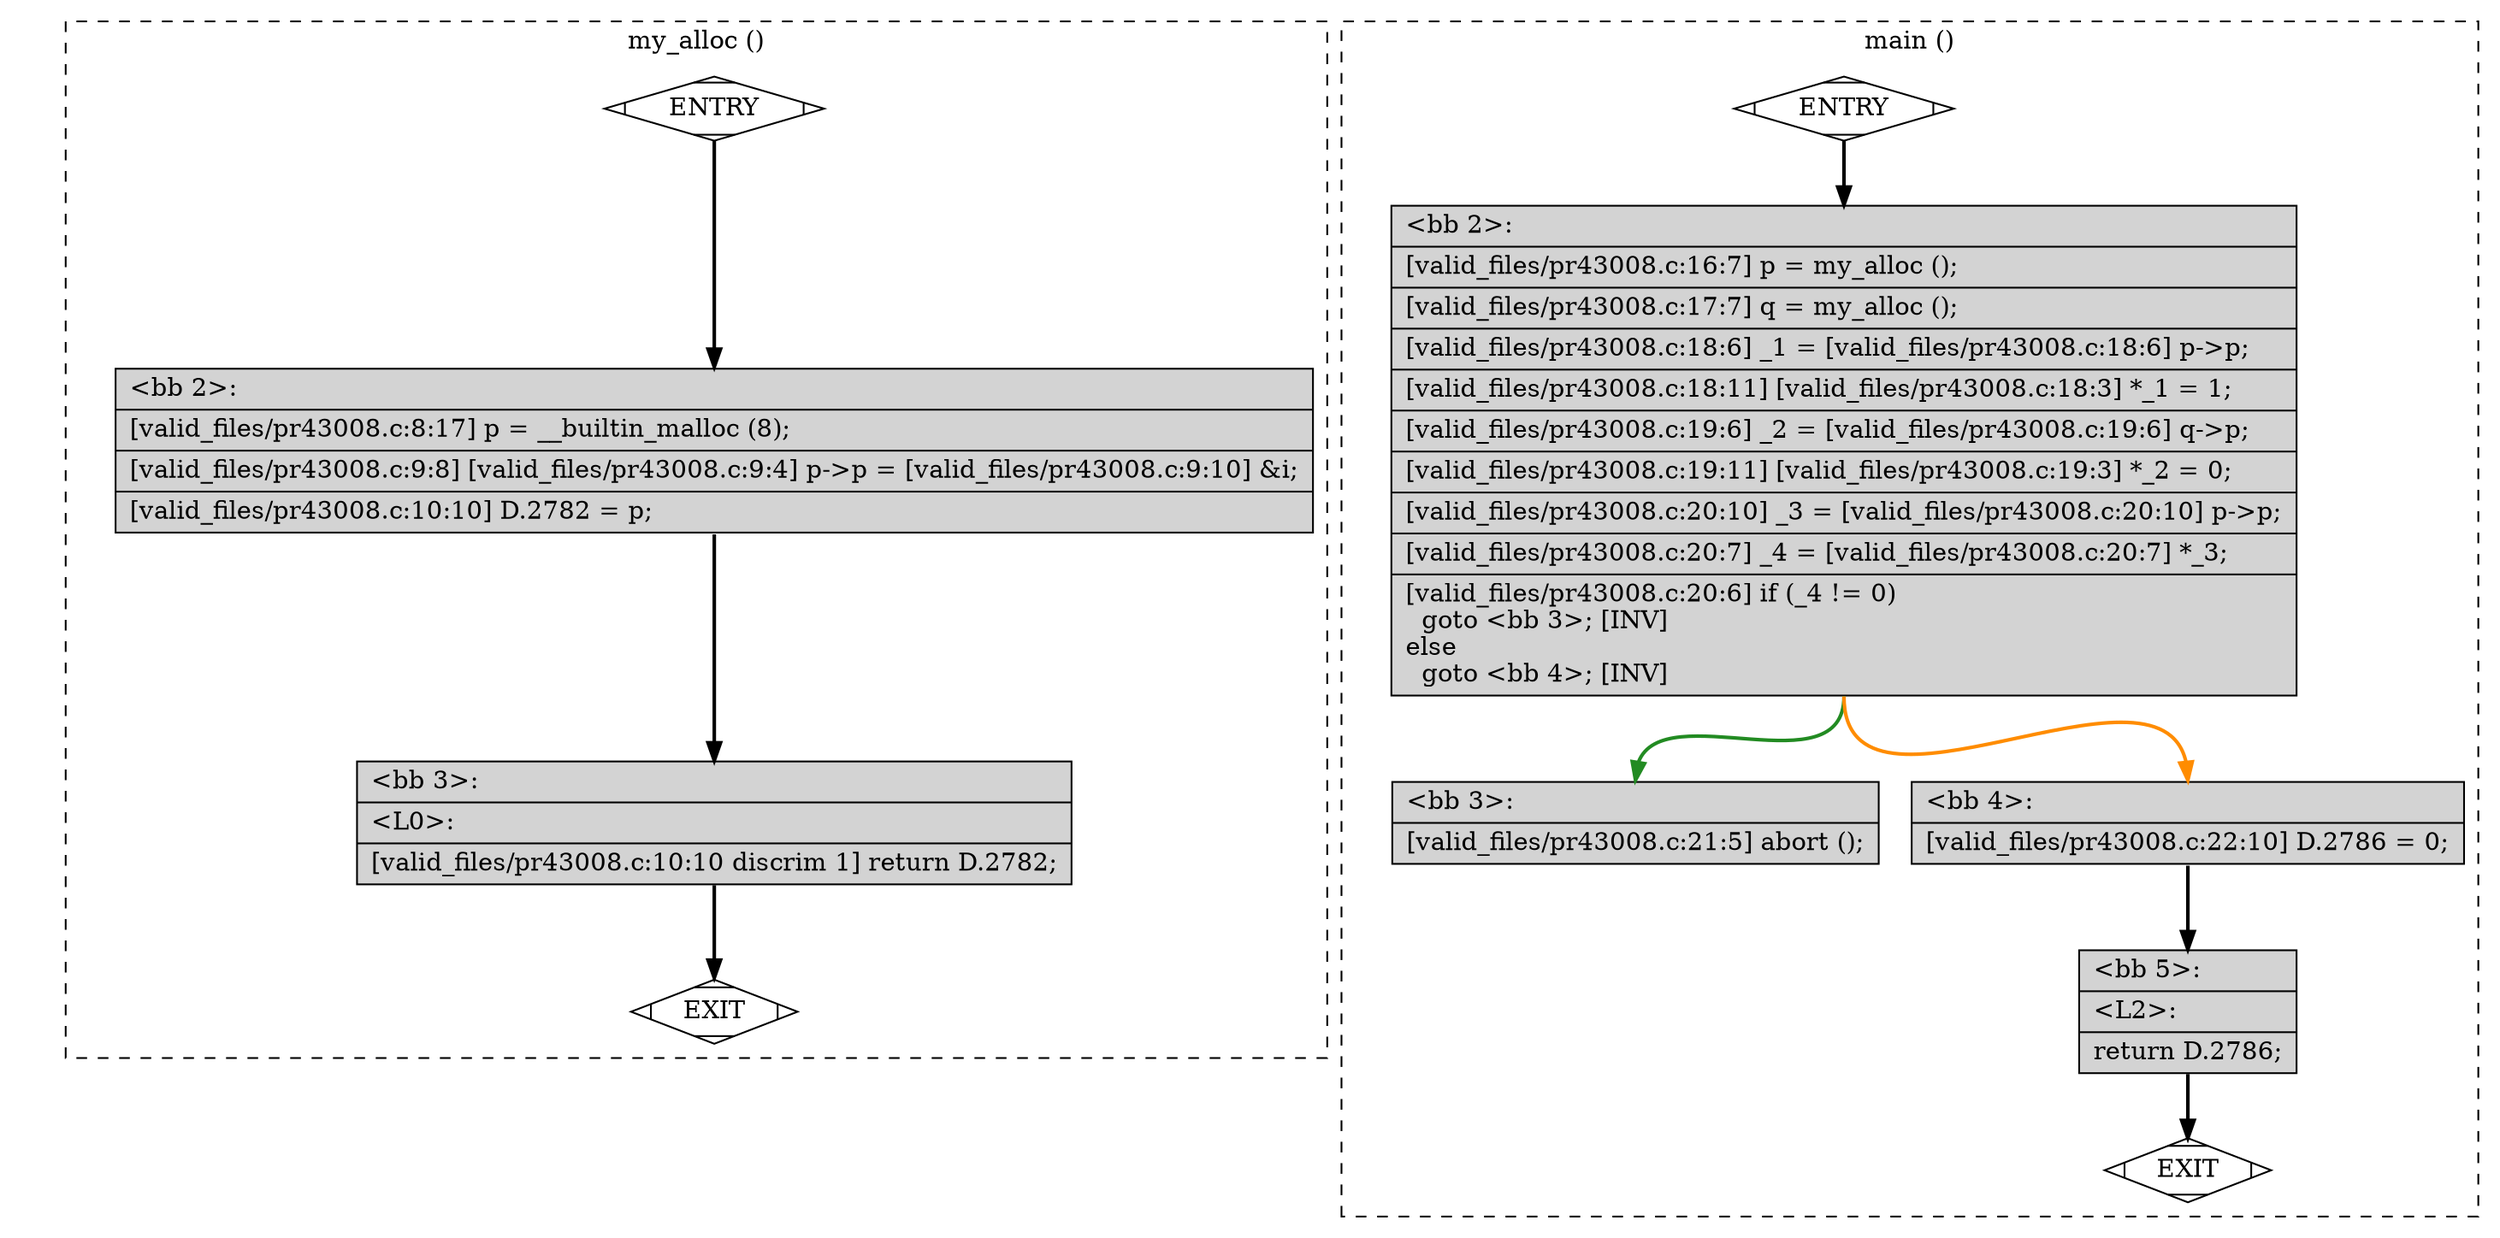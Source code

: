 digraph "a-pr43008.c.015t.cfg" {
overlap=false;
subgraph "cluster_my_alloc" {
	style="dashed";
	color="black";
	label="my_alloc ()";
	fn_0_basic_block_0 [shape=Mdiamond,style=filled,fillcolor=white,label="ENTRY"];

	fn_0_basic_block_1 [shape=Mdiamond,style=filled,fillcolor=white,label="EXIT"];

	fn_0_basic_block_2 [shape=record,style=filled,fillcolor=lightgrey,label="{\<bb\ 2\>:\l\
|[valid_files/pr43008.c:8:17]\ p\ =\ __builtin_malloc\ (8);\l\
|[valid_files/pr43008.c:9:8]\ [valid_files/pr43008.c:9:4]\ p-\>p\ =\ [valid_files/pr43008.c:9:10]\ &i;\l\
|[valid_files/pr43008.c:10:10]\ D.2782\ =\ p;\l\
}"];

	fn_0_basic_block_3 [shape=record,style=filled,fillcolor=lightgrey,label="{\<bb\ 3\>:\l\
|\<L0\>:\l\
|[valid_files/pr43008.c:10:10\ discrim\ 1]\ return\ D.2782;\l\
}"];

	fn_0_basic_block_0:s -> fn_0_basic_block_2:n [style="solid,bold",color=black,weight=100,constraint=true];
	fn_0_basic_block_2:s -> fn_0_basic_block_3:n [style="solid,bold",color=black,weight=100,constraint=true];
	fn_0_basic_block_3:s -> fn_0_basic_block_1:n [style="solid,bold",color=black,weight=10,constraint=true];
	fn_0_basic_block_0:s -> fn_0_basic_block_1:n [style="invis",constraint=true];
}
subgraph "cluster_main" {
	style="dashed";
	color="black";
	label="main ()";
	fn_1_basic_block_0 [shape=Mdiamond,style=filled,fillcolor=white,label="ENTRY"];

	fn_1_basic_block_1 [shape=Mdiamond,style=filled,fillcolor=white,label="EXIT"];

	fn_1_basic_block_2 [shape=record,style=filled,fillcolor=lightgrey,label="{\<bb\ 2\>:\l\
|[valid_files/pr43008.c:16:7]\ p\ =\ my_alloc\ ();\l\
|[valid_files/pr43008.c:17:7]\ q\ =\ my_alloc\ ();\l\
|[valid_files/pr43008.c:18:6]\ _1\ =\ [valid_files/pr43008.c:18:6]\ p-\>p;\l\
|[valid_files/pr43008.c:18:11]\ [valid_files/pr43008.c:18:3]\ *_1\ =\ 1;\l\
|[valid_files/pr43008.c:19:6]\ _2\ =\ [valid_files/pr43008.c:19:6]\ q-\>p;\l\
|[valid_files/pr43008.c:19:11]\ [valid_files/pr43008.c:19:3]\ *_2\ =\ 0;\l\
|[valid_files/pr43008.c:20:10]\ _3\ =\ [valid_files/pr43008.c:20:10]\ p-\>p;\l\
|[valid_files/pr43008.c:20:7]\ _4\ =\ [valid_files/pr43008.c:20:7]\ *_3;\l\
|[valid_files/pr43008.c:20:6]\ if\ (_4\ !=\ 0)\l\
\ \ goto\ \<bb\ 3\>;\ [INV]\l\
else\l\
\ \ goto\ \<bb\ 4\>;\ [INV]\l\
}"];

	fn_1_basic_block_3 [shape=record,style=filled,fillcolor=lightgrey,label="{\<bb\ 3\>:\l\
|[valid_files/pr43008.c:21:5]\ abort\ ();\l\
}"];

	fn_1_basic_block_4 [shape=record,style=filled,fillcolor=lightgrey,label="{\<bb\ 4\>:\l\
|[valid_files/pr43008.c:22:10]\ D.2786\ =\ 0;\l\
}"];

	fn_1_basic_block_5 [shape=record,style=filled,fillcolor=lightgrey,label="{\<bb\ 5\>:\l\
|\<L2\>:\l\
|return\ D.2786;\l\
}"];

	fn_1_basic_block_0:s -> fn_1_basic_block_2:n [style="solid,bold",color=black,weight=100,constraint=true];
	fn_1_basic_block_2:s -> fn_1_basic_block_3:n [style="solid,bold",color=forestgreen,weight=10,constraint=true];
	fn_1_basic_block_2:s -> fn_1_basic_block_4:n [style="solid,bold",color=darkorange,weight=10,constraint=true];
	fn_1_basic_block_4:s -> fn_1_basic_block_5:n [style="solid,bold",color=black,weight=100,constraint=true];
	fn_1_basic_block_5:s -> fn_1_basic_block_1:n [style="solid,bold",color=black,weight=10,constraint=true];
	fn_1_basic_block_0:s -> fn_1_basic_block_1:n [style="invis",constraint=true];
}
}
